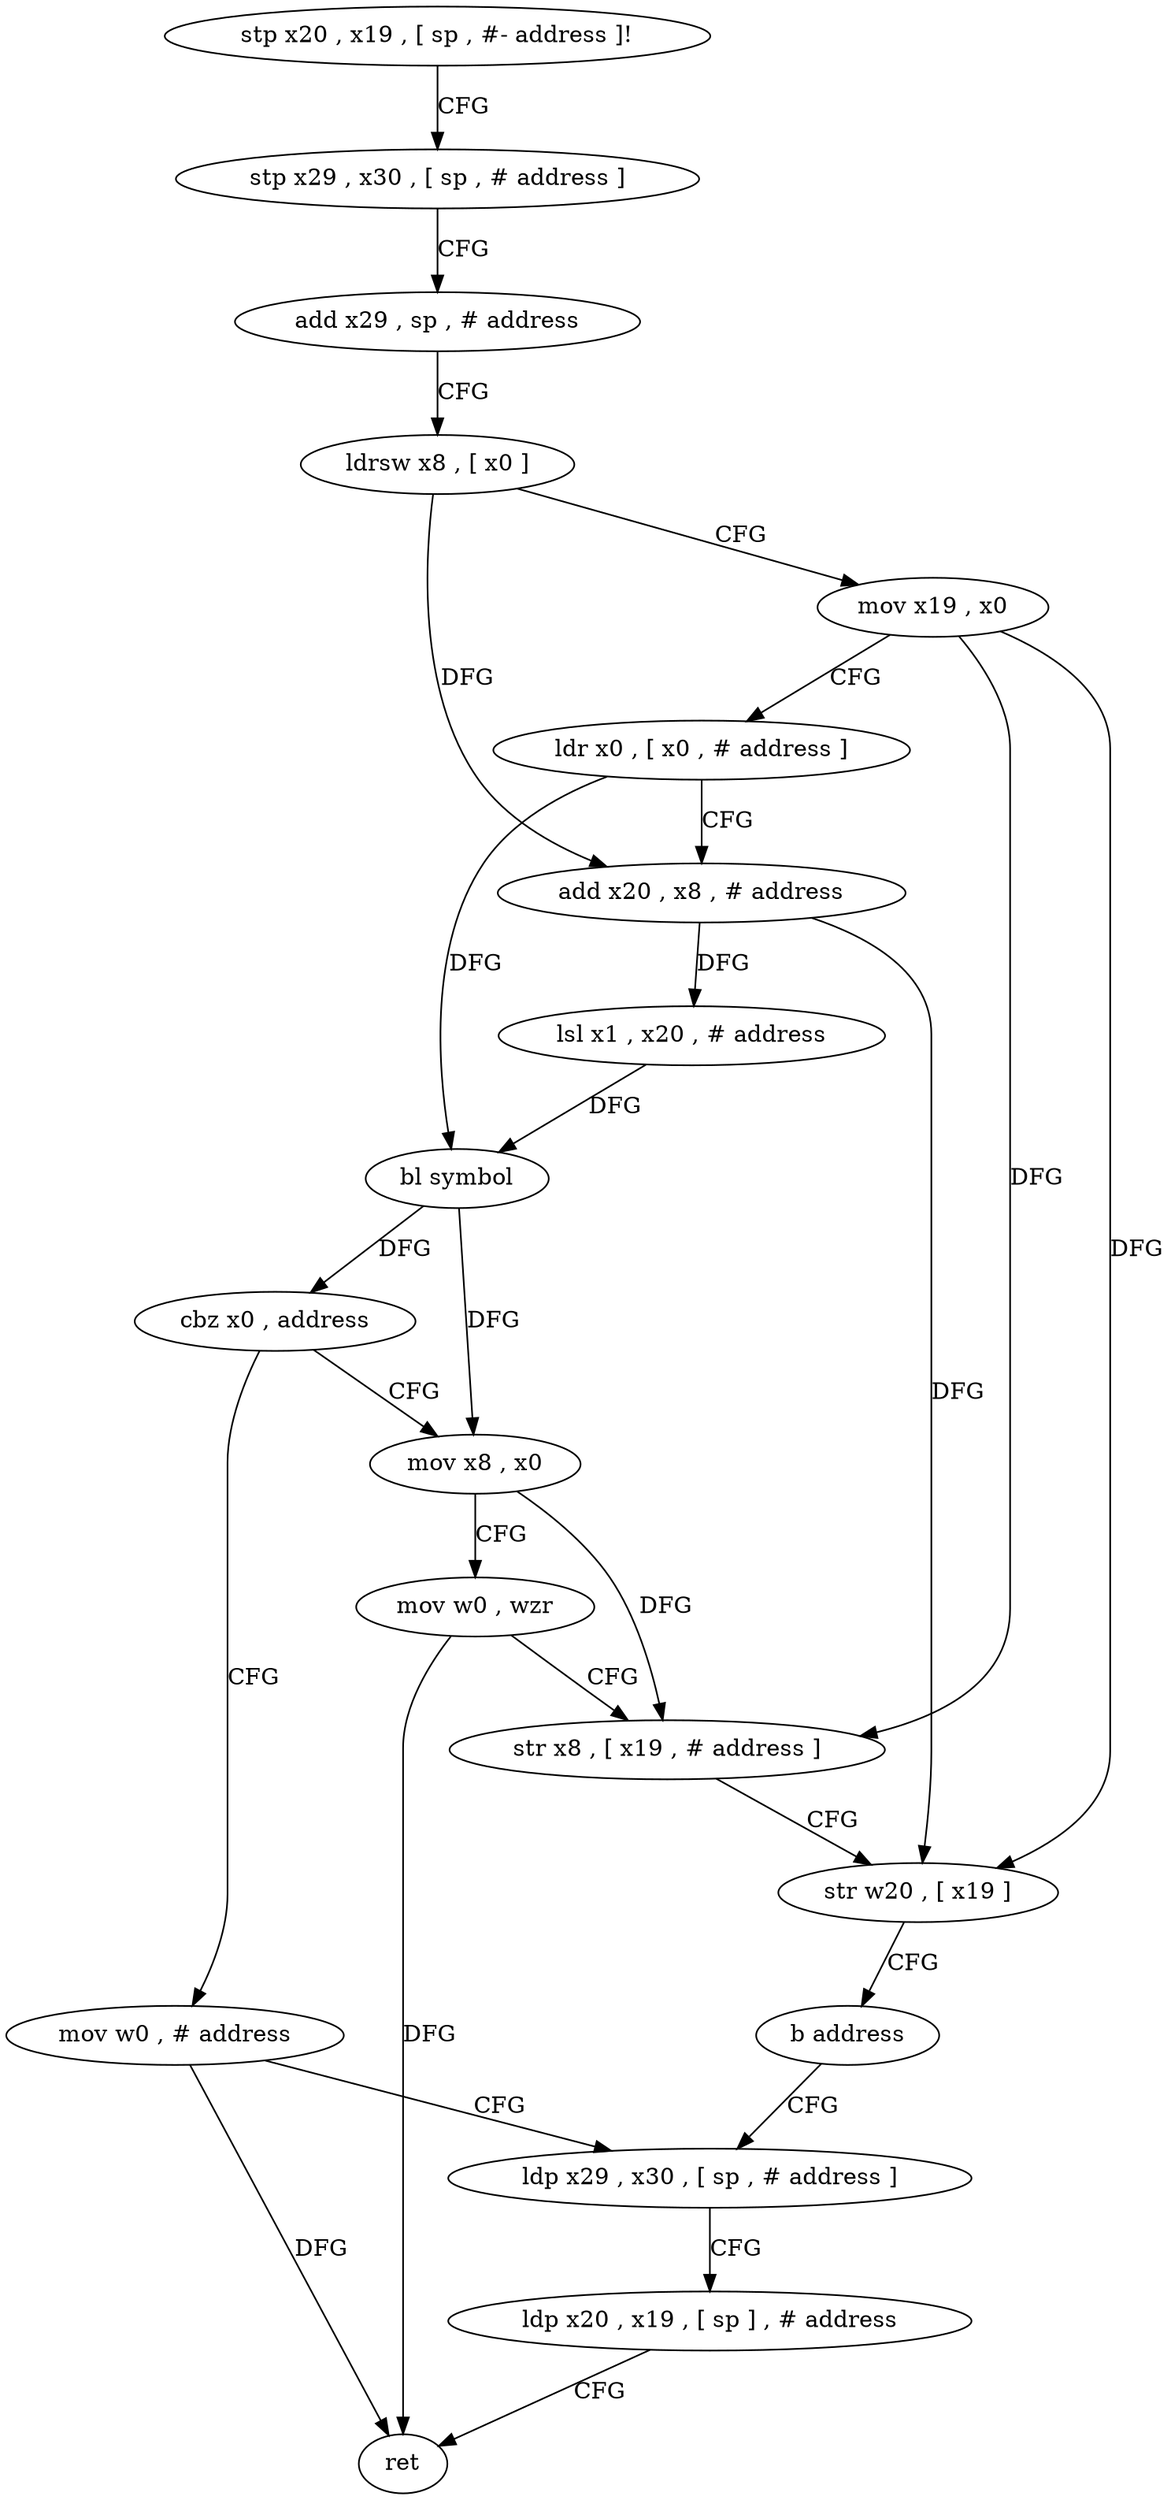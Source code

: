 digraph "func" {
"181004" [label = "stp x20 , x19 , [ sp , #- address ]!" ]
"181008" [label = "stp x29 , x30 , [ sp , # address ]" ]
"181012" [label = "add x29 , sp , # address" ]
"181016" [label = "ldrsw x8 , [ x0 ]" ]
"181020" [label = "mov x19 , x0" ]
"181024" [label = "ldr x0 , [ x0 , # address ]" ]
"181028" [label = "add x20 , x8 , # address" ]
"181032" [label = "lsl x1 , x20 , # address" ]
"181036" [label = "bl symbol" ]
"181040" [label = "cbz x0 , address" ]
"181064" [label = "mov w0 , # address" ]
"181044" [label = "mov x8 , x0" ]
"181068" [label = "ldp x29 , x30 , [ sp , # address ]" ]
"181048" [label = "mov w0 , wzr" ]
"181052" [label = "str x8 , [ x19 , # address ]" ]
"181056" [label = "str w20 , [ x19 ]" ]
"181060" [label = "b address" ]
"181072" [label = "ldp x20 , x19 , [ sp ] , # address" ]
"181076" [label = "ret" ]
"181004" -> "181008" [ label = "CFG" ]
"181008" -> "181012" [ label = "CFG" ]
"181012" -> "181016" [ label = "CFG" ]
"181016" -> "181020" [ label = "CFG" ]
"181016" -> "181028" [ label = "DFG" ]
"181020" -> "181024" [ label = "CFG" ]
"181020" -> "181052" [ label = "DFG" ]
"181020" -> "181056" [ label = "DFG" ]
"181024" -> "181028" [ label = "CFG" ]
"181024" -> "181036" [ label = "DFG" ]
"181028" -> "181032" [ label = "DFG" ]
"181028" -> "181056" [ label = "DFG" ]
"181032" -> "181036" [ label = "DFG" ]
"181036" -> "181040" [ label = "DFG" ]
"181036" -> "181044" [ label = "DFG" ]
"181040" -> "181064" [ label = "CFG" ]
"181040" -> "181044" [ label = "CFG" ]
"181064" -> "181068" [ label = "CFG" ]
"181064" -> "181076" [ label = "DFG" ]
"181044" -> "181048" [ label = "CFG" ]
"181044" -> "181052" [ label = "DFG" ]
"181068" -> "181072" [ label = "CFG" ]
"181048" -> "181052" [ label = "CFG" ]
"181048" -> "181076" [ label = "DFG" ]
"181052" -> "181056" [ label = "CFG" ]
"181056" -> "181060" [ label = "CFG" ]
"181060" -> "181068" [ label = "CFG" ]
"181072" -> "181076" [ label = "CFG" ]
}
